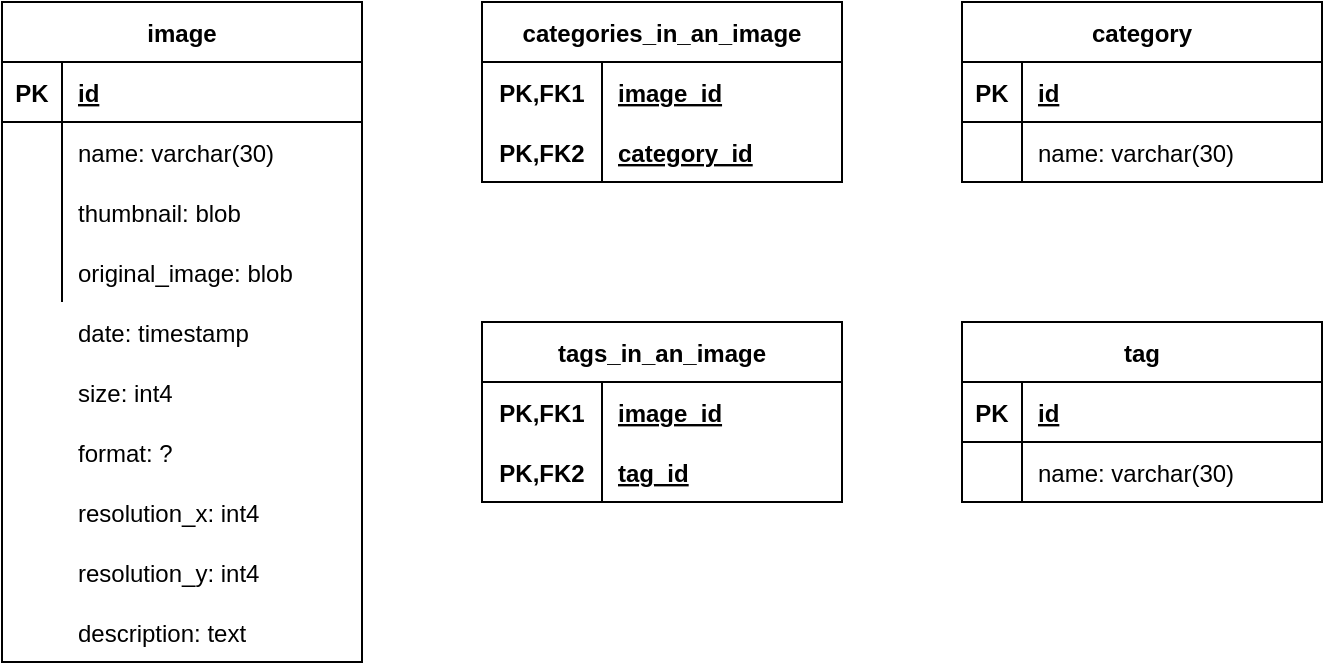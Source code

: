 <mxfile version="14.4.8" type="device"><diagram id="dmvfcnk1765ZzMQ4ODbK" name="Page-1"><mxGraphModel dx="1422" dy="762" grid="1" gridSize="10" guides="1" tooltips="1" connect="1" arrows="1" fold="1" page="1" pageScale="1" pageWidth="850" pageHeight="1100" math="0" shadow="0"><root><mxCell id="0"/><mxCell id="1" parent="0"/><mxCell id="yQDHj_-jutXJSh_tvSsL-1" value="image" style="shape=table;startSize=30;container=1;collapsible=1;childLayout=tableLayout;fixedRows=1;rowLines=0;fontStyle=1;align=center;resizeLast=1;" parent="1" vertex="1"><mxGeometry x="80" y="160" width="180" height="330" as="geometry"/></mxCell><mxCell id="yQDHj_-jutXJSh_tvSsL-2" value="" style="shape=partialRectangle;collapsible=0;dropTarget=0;pointerEvents=0;fillColor=none;top=0;left=0;bottom=1;right=0;points=[[0,0.5],[1,0.5]];portConstraint=eastwest;" parent="yQDHj_-jutXJSh_tvSsL-1" vertex="1"><mxGeometry y="30" width="180" height="30" as="geometry"/></mxCell><mxCell id="yQDHj_-jutXJSh_tvSsL-3" value="PK" style="shape=partialRectangle;connectable=0;fillColor=none;top=0;left=0;bottom=0;right=0;fontStyle=1;overflow=hidden;" parent="yQDHj_-jutXJSh_tvSsL-2" vertex="1"><mxGeometry width="30" height="30" as="geometry"/></mxCell><mxCell id="yQDHj_-jutXJSh_tvSsL-4" value="id" style="shape=partialRectangle;connectable=0;fillColor=none;top=0;left=0;bottom=0;right=0;align=left;spacingLeft=6;fontStyle=5;overflow=hidden;" parent="yQDHj_-jutXJSh_tvSsL-2" vertex="1"><mxGeometry x="30" width="150" height="30" as="geometry"/></mxCell><mxCell id="yQDHj_-jutXJSh_tvSsL-5" value="" style="shape=partialRectangle;collapsible=0;dropTarget=0;pointerEvents=0;fillColor=none;top=0;left=0;bottom=0;right=0;points=[[0,0.5],[1,0.5]];portConstraint=eastwest;" parent="yQDHj_-jutXJSh_tvSsL-1" vertex="1"><mxGeometry y="60" width="180" height="30" as="geometry"/></mxCell><mxCell id="yQDHj_-jutXJSh_tvSsL-6" value="" style="shape=partialRectangle;connectable=0;fillColor=none;top=0;left=0;bottom=0;right=0;editable=1;overflow=hidden;" parent="yQDHj_-jutXJSh_tvSsL-5" vertex="1"><mxGeometry width="30" height="30" as="geometry"/></mxCell><mxCell id="yQDHj_-jutXJSh_tvSsL-7" value="name: varchar(30)" style="shape=partialRectangle;connectable=0;fillColor=none;top=0;left=0;bottom=0;right=0;align=left;spacingLeft=6;overflow=hidden;" parent="yQDHj_-jutXJSh_tvSsL-5" vertex="1"><mxGeometry x="30" width="150" height="30" as="geometry"/></mxCell><mxCell id="yQDHj_-jutXJSh_tvSsL-8" value="" style="shape=partialRectangle;collapsible=0;dropTarget=0;pointerEvents=0;fillColor=none;top=0;left=0;bottom=0;right=0;points=[[0,0.5],[1,0.5]];portConstraint=eastwest;" parent="yQDHj_-jutXJSh_tvSsL-1" vertex="1"><mxGeometry y="90" width="180" height="30" as="geometry"/></mxCell><mxCell id="yQDHj_-jutXJSh_tvSsL-9" value="" style="shape=partialRectangle;connectable=0;fillColor=none;top=0;left=0;bottom=0;right=0;editable=1;overflow=hidden;" parent="yQDHj_-jutXJSh_tvSsL-8" vertex="1"><mxGeometry width="30" height="30" as="geometry"/></mxCell><mxCell id="yQDHj_-jutXJSh_tvSsL-10" value="thumbnail: blob" style="shape=partialRectangle;connectable=0;fillColor=none;top=0;left=0;bottom=0;right=0;align=left;spacingLeft=6;overflow=hidden;" parent="yQDHj_-jutXJSh_tvSsL-8" vertex="1"><mxGeometry x="30" width="150" height="30" as="geometry"/></mxCell><mxCell id="yQDHj_-jutXJSh_tvSsL-11" value="" style="shape=partialRectangle;collapsible=0;dropTarget=0;pointerEvents=0;fillColor=none;top=0;left=0;bottom=0;right=0;points=[[0,0.5],[1,0.5]];portConstraint=eastwest;" parent="yQDHj_-jutXJSh_tvSsL-1" vertex="1"><mxGeometry y="120" width="180" height="30" as="geometry"/></mxCell><mxCell id="yQDHj_-jutXJSh_tvSsL-12" value="" style="shape=partialRectangle;connectable=0;fillColor=none;top=0;left=0;bottom=0;right=0;editable=1;overflow=hidden;" parent="yQDHj_-jutXJSh_tvSsL-11" vertex="1"><mxGeometry width="30" height="30" as="geometry"/></mxCell><mxCell id="yQDHj_-jutXJSh_tvSsL-13" value="original_image: blob" style="shape=partialRectangle;connectable=0;fillColor=none;top=0;left=0;bottom=0;right=0;align=left;spacingLeft=6;overflow=hidden;" parent="yQDHj_-jutXJSh_tvSsL-11" vertex="1"><mxGeometry x="30" width="150" height="30" as="geometry"/></mxCell><mxCell id="yQDHj_-jutXJSh_tvSsL-17" value="date: timestamp" style="shape=partialRectangle;connectable=0;fillColor=none;top=0;left=0;bottom=0;right=0;align=left;spacingLeft=6;overflow=hidden;" parent="1" vertex="1"><mxGeometry x="110" y="310" width="150" height="30" as="geometry"/></mxCell><mxCell id="yQDHj_-jutXJSh_tvSsL-21" value="size: int4" style="shape=partialRectangle;connectable=0;fillColor=none;top=0;left=0;bottom=0;right=0;align=left;spacingLeft=6;overflow=hidden;" parent="1" vertex="1"><mxGeometry x="110" y="340" width="150" height="30" as="geometry"/></mxCell><mxCell id="yQDHj_-jutXJSh_tvSsL-22" value="format: ?" style="shape=partialRectangle;connectable=0;fillColor=none;top=0;left=0;bottom=0;right=0;align=left;spacingLeft=6;overflow=hidden;" parent="1" vertex="1"><mxGeometry x="110" y="370" width="150" height="30" as="geometry"/></mxCell><mxCell id="yQDHj_-jutXJSh_tvSsL-23" value="resolution_x: int4" style="shape=partialRectangle;connectable=0;fillColor=none;top=0;left=0;bottom=0;right=0;align=left;spacingLeft=6;overflow=hidden;" parent="1" vertex="1"><mxGeometry x="110" y="400" width="150" height="30" as="geometry"/></mxCell><mxCell id="yQDHj_-jutXJSh_tvSsL-24" value="resolution_y: int4" style="shape=partialRectangle;connectable=0;fillColor=none;top=0;left=0;bottom=0;right=0;align=left;spacingLeft=6;overflow=hidden;" parent="1" vertex="1"><mxGeometry x="110" y="430" width="150" height="30" as="geometry"/></mxCell><mxCell id="yQDHj_-jutXJSh_tvSsL-25" value="description: text" style="shape=partialRectangle;connectable=0;fillColor=none;top=0;left=0;bottom=0;right=0;align=left;spacingLeft=6;overflow=hidden;" parent="1" vertex="1"><mxGeometry x="110" y="460" width="150" height="30" as="geometry"/></mxCell><mxCell id="yQDHj_-jutXJSh_tvSsL-26" value="categories_in_an_image" style="shape=table;startSize=30;container=1;collapsible=1;childLayout=tableLayout;fixedRows=1;rowLines=0;fontStyle=1;align=center;resizeLast=1;" parent="1" vertex="1"><mxGeometry x="320" y="160" width="180" height="90" as="geometry"/></mxCell><mxCell id="yQDHj_-jutXJSh_tvSsL-27" value="" style="shape=partialRectangle;collapsible=0;dropTarget=0;pointerEvents=0;fillColor=none;top=0;left=0;bottom=0;right=0;points=[[0,0.5],[1,0.5]];portConstraint=eastwest;" parent="yQDHj_-jutXJSh_tvSsL-26" vertex="1"><mxGeometry y="30" width="180" height="30" as="geometry"/></mxCell><mxCell id="yQDHj_-jutXJSh_tvSsL-28" value="PK,FK1" style="shape=partialRectangle;connectable=0;fillColor=none;top=0;left=0;bottom=0;right=0;fontStyle=1;overflow=hidden;" parent="yQDHj_-jutXJSh_tvSsL-27" vertex="1"><mxGeometry width="60" height="30" as="geometry"/></mxCell><mxCell id="yQDHj_-jutXJSh_tvSsL-29" value="image_id" style="shape=partialRectangle;connectable=0;fillColor=none;top=0;left=0;bottom=0;right=0;align=left;spacingLeft=6;fontStyle=5;overflow=hidden;" parent="yQDHj_-jutXJSh_tvSsL-27" vertex="1"><mxGeometry x="60" width="120" height="30" as="geometry"/></mxCell><mxCell id="yQDHj_-jutXJSh_tvSsL-30" value="" style="shape=partialRectangle;collapsible=0;dropTarget=0;pointerEvents=0;fillColor=none;top=0;left=0;bottom=1;right=0;points=[[0,0.5],[1,0.5]];portConstraint=eastwest;" parent="yQDHj_-jutXJSh_tvSsL-26" vertex="1"><mxGeometry y="60" width="180" height="30" as="geometry"/></mxCell><mxCell id="yQDHj_-jutXJSh_tvSsL-31" value="PK,FK2" style="shape=partialRectangle;connectable=0;fillColor=none;top=0;left=0;bottom=0;right=0;fontStyle=1;overflow=hidden;" parent="yQDHj_-jutXJSh_tvSsL-30" vertex="1"><mxGeometry width="60" height="30" as="geometry"/></mxCell><mxCell id="yQDHj_-jutXJSh_tvSsL-32" value="category_id" style="shape=partialRectangle;connectable=0;fillColor=none;top=0;left=0;bottom=0;right=0;align=left;spacingLeft=6;fontStyle=5;overflow=hidden;" parent="yQDHj_-jutXJSh_tvSsL-30" vertex="1"><mxGeometry x="60" width="120" height="30" as="geometry"/></mxCell><mxCell id="yQDHj_-jutXJSh_tvSsL-39" value="tags_in_an_image" style="shape=table;startSize=30;container=1;collapsible=1;childLayout=tableLayout;fixedRows=1;rowLines=0;fontStyle=1;align=center;resizeLast=1;" parent="1" vertex="1"><mxGeometry x="320" y="320" width="180" height="90" as="geometry"/></mxCell><mxCell id="yQDHj_-jutXJSh_tvSsL-40" value="" style="shape=partialRectangle;collapsible=0;dropTarget=0;pointerEvents=0;fillColor=none;top=0;left=0;bottom=0;right=0;points=[[0,0.5],[1,0.5]];portConstraint=eastwest;" parent="yQDHj_-jutXJSh_tvSsL-39" vertex="1"><mxGeometry y="30" width="180" height="30" as="geometry"/></mxCell><mxCell id="yQDHj_-jutXJSh_tvSsL-41" value="PK,FK1" style="shape=partialRectangle;connectable=0;fillColor=none;top=0;left=0;bottom=0;right=0;fontStyle=1;overflow=hidden;" parent="yQDHj_-jutXJSh_tvSsL-40" vertex="1"><mxGeometry width="60" height="30" as="geometry"/></mxCell><mxCell id="yQDHj_-jutXJSh_tvSsL-42" value="image_id" style="shape=partialRectangle;connectable=0;fillColor=none;top=0;left=0;bottom=0;right=0;align=left;spacingLeft=6;fontStyle=5;overflow=hidden;" parent="yQDHj_-jutXJSh_tvSsL-40" vertex="1"><mxGeometry x="60" width="120" height="30" as="geometry"/></mxCell><mxCell id="yQDHj_-jutXJSh_tvSsL-43" value="" style="shape=partialRectangle;collapsible=0;dropTarget=0;pointerEvents=0;fillColor=none;top=0;left=0;bottom=1;right=0;points=[[0,0.5],[1,0.5]];portConstraint=eastwest;" parent="yQDHj_-jutXJSh_tvSsL-39" vertex="1"><mxGeometry y="60" width="180" height="30" as="geometry"/></mxCell><mxCell id="yQDHj_-jutXJSh_tvSsL-44" value="PK,FK2" style="shape=partialRectangle;connectable=0;fillColor=none;top=0;left=0;bottom=0;right=0;fontStyle=1;overflow=hidden;" parent="yQDHj_-jutXJSh_tvSsL-43" vertex="1"><mxGeometry width="60" height="30" as="geometry"/></mxCell><mxCell id="yQDHj_-jutXJSh_tvSsL-45" value="tag_id" style="shape=partialRectangle;connectable=0;fillColor=none;top=0;left=0;bottom=0;right=0;align=left;spacingLeft=6;fontStyle=5;overflow=hidden;" parent="yQDHj_-jutXJSh_tvSsL-43" vertex="1"><mxGeometry x="60" width="120" height="30" as="geometry"/></mxCell><mxCell id="yQDHj_-jutXJSh_tvSsL-46" value="category" style="shape=table;startSize=30;container=1;collapsible=1;childLayout=tableLayout;fixedRows=1;rowLines=0;fontStyle=1;align=center;resizeLast=1;" parent="1" vertex="1"><mxGeometry x="560" y="160" width="180" height="90" as="geometry"/></mxCell><mxCell id="yQDHj_-jutXJSh_tvSsL-47" value="" style="shape=partialRectangle;collapsible=0;dropTarget=0;pointerEvents=0;fillColor=none;top=0;left=0;bottom=1;right=0;points=[[0,0.5],[1,0.5]];portConstraint=eastwest;" parent="yQDHj_-jutXJSh_tvSsL-46" vertex="1"><mxGeometry y="30" width="180" height="30" as="geometry"/></mxCell><mxCell id="yQDHj_-jutXJSh_tvSsL-48" value="PK" style="shape=partialRectangle;connectable=0;fillColor=none;top=0;left=0;bottom=0;right=0;fontStyle=1;overflow=hidden;" parent="yQDHj_-jutXJSh_tvSsL-47" vertex="1"><mxGeometry width="30" height="30" as="geometry"/></mxCell><mxCell id="yQDHj_-jutXJSh_tvSsL-49" value="id" style="shape=partialRectangle;connectable=0;fillColor=none;top=0;left=0;bottom=0;right=0;align=left;spacingLeft=6;fontStyle=5;overflow=hidden;" parent="yQDHj_-jutXJSh_tvSsL-47" vertex="1"><mxGeometry x="30" width="150" height="30" as="geometry"/></mxCell><mxCell id="yQDHj_-jutXJSh_tvSsL-56" value="" style="shape=partialRectangle;collapsible=0;dropTarget=0;pointerEvents=0;fillColor=none;top=0;left=0;bottom=0;right=0;points=[[0,0.5],[1,0.5]];portConstraint=eastwest;" parent="yQDHj_-jutXJSh_tvSsL-46" vertex="1"><mxGeometry y="60" width="180" height="30" as="geometry"/></mxCell><mxCell id="yQDHj_-jutXJSh_tvSsL-57" value="" style="shape=partialRectangle;connectable=0;fillColor=none;top=0;left=0;bottom=0;right=0;editable=1;overflow=hidden;" parent="yQDHj_-jutXJSh_tvSsL-56" vertex="1"><mxGeometry width="30" height="30" as="geometry"/></mxCell><mxCell id="yQDHj_-jutXJSh_tvSsL-58" value="name: varchar(30)" style="shape=partialRectangle;connectable=0;fillColor=none;top=0;left=0;bottom=0;right=0;align=left;spacingLeft=6;overflow=hidden;" parent="yQDHj_-jutXJSh_tvSsL-56" vertex="1"><mxGeometry x="30" width="150" height="30" as="geometry"/></mxCell><mxCell id="yQDHj_-jutXJSh_tvSsL-59" value="tag" style="shape=table;startSize=30;container=1;collapsible=1;childLayout=tableLayout;fixedRows=1;rowLines=0;fontStyle=1;align=center;resizeLast=1;" parent="1" vertex="1"><mxGeometry x="560" y="320" width="180" height="90" as="geometry"/></mxCell><mxCell id="yQDHj_-jutXJSh_tvSsL-60" value="" style="shape=partialRectangle;collapsible=0;dropTarget=0;pointerEvents=0;fillColor=none;top=0;left=0;bottom=1;right=0;points=[[0,0.5],[1,0.5]];portConstraint=eastwest;" parent="yQDHj_-jutXJSh_tvSsL-59" vertex="1"><mxGeometry y="30" width="180" height="30" as="geometry"/></mxCell><mxCell id="yQDHj_-jutXJSh_tvSsL-61" value="PK" style="shape=partialRectangle;connectable=0;fillColor=none;top=0;left=0;bottom=0;right=0;fontStyle=1;overflow=hidden;" parent="yQDHj_-jutXJSh_tvSsL-60" vertex="1"><mxGeometry width="30" height="30" as="geometry"/></mxCell><mxCell id="yQDHj_-jutXJSh_tvSsL-62" value="id" style="shape=partialRectangle;connectable=0;fillColor=none;top=0;left=0;bottom=0;right=0;align=left;spacingLeft=6;fontStyle=5;overflow=hidden;" parent="yQDHj_-jutXJSh_tvSsL-60" vertex="1"><mxGeometry x="30" width="150" height="30" as="geometry"/></mxCell><mxCell id="yQDHj_-jutXJSh_tvSsL-63" value="" style="shape=partialRectangle;collapsible=0;dropTarget=0;pointerEvents=0;fillColor=none;top=0;left=0;bottom=0;right=0;points=[[0,0.5],[1,0.5]];portConstraint=eastwest;" parent="yQDHj_-jutXJSh_tvSsL-59" vertex="1"><mxGeometry y="60" width="180" height="30" as="geometry"/></mxCell><mxCell id="yQDHj_-jutXJSh_tvSsL-64" value="" style="shape=partialRectangle;connectable=0;fillColor=none;top=0;left=0;bottom=0;right=0;editable=1;overflow=hidden;" parent="yQDHj_-jutXJSh_tvSsL-63" vertex="1"><mxGeometry width="30" height="30" as="geometry"/></mxCell><mxCell id="yQDHj_-jutXJSh_tvSsL-65" value="name: varchar(30)" style="shape=partialRectangle;connectable=0;fillColor=none;top=0;left=0;bottom=0;right=0;align=left;spacingLeft=6;overflow=hidden;" parent="yQDHj_-jutXJSh_tvSsL-63" vertex="1"><mxGeometry x="30" width="150" height="30" as="geometry"/></mxCell></root></mxGraphModel></diagram></mxfile>
